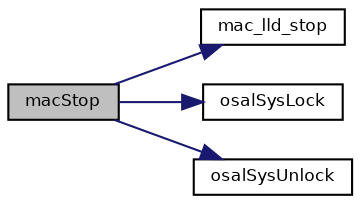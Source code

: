 digraph "macStop"
{
  bgcolor="transparent";
  edge [fontname="Helvetica",fontsize="8",labelfontname="Helvetica",labelfontsize="8"];
  node [fontname="Helvetica",fontsize="8",shape=record];
  rankdir="LR";
  Node11 [label="macStop",height=0.2,width=0.4,color="black", fillcolor="grey75", style="filled", fontcolor="black"];
  Node11 -> Node12 [color="midnightblue",fontsize="8",style="solid",fontname="Helvetica"];
  Node12 [label="mac_lld_stop",height=0.2,width=0.4,color="black",URL="$group___m_a_c.html#ga911fa66cf2aa37f1c981fbf74d140565",tooltip="Deactivates the MAC peripheral. "];
  Node11 -> Node13 [color="midnightblue",fontsize="8",style="solid",fontname="Helvetica"];
  Node13 [label="osalSysLock",height=0.2,width=0.4,color="black",URL="$group___o_s_a_l.html#ga0cb5e528b0114b4ca61c2eb65a0515fa",tooltip="Enters a critical zone from thread context. "];
  Node11 -> Node14 [color="midnightblue",fontsize="8",style="solid",fontname="Helvetica"];
  Node14 [label="osalSysUnlock",height=0.2,width=0.4,color="black",URL="$group___o_s_a_l.html#ga17dbf4a1761019b8d94f43832c506543",tooltip="Leaves a critical zone from thread context. "];
}
